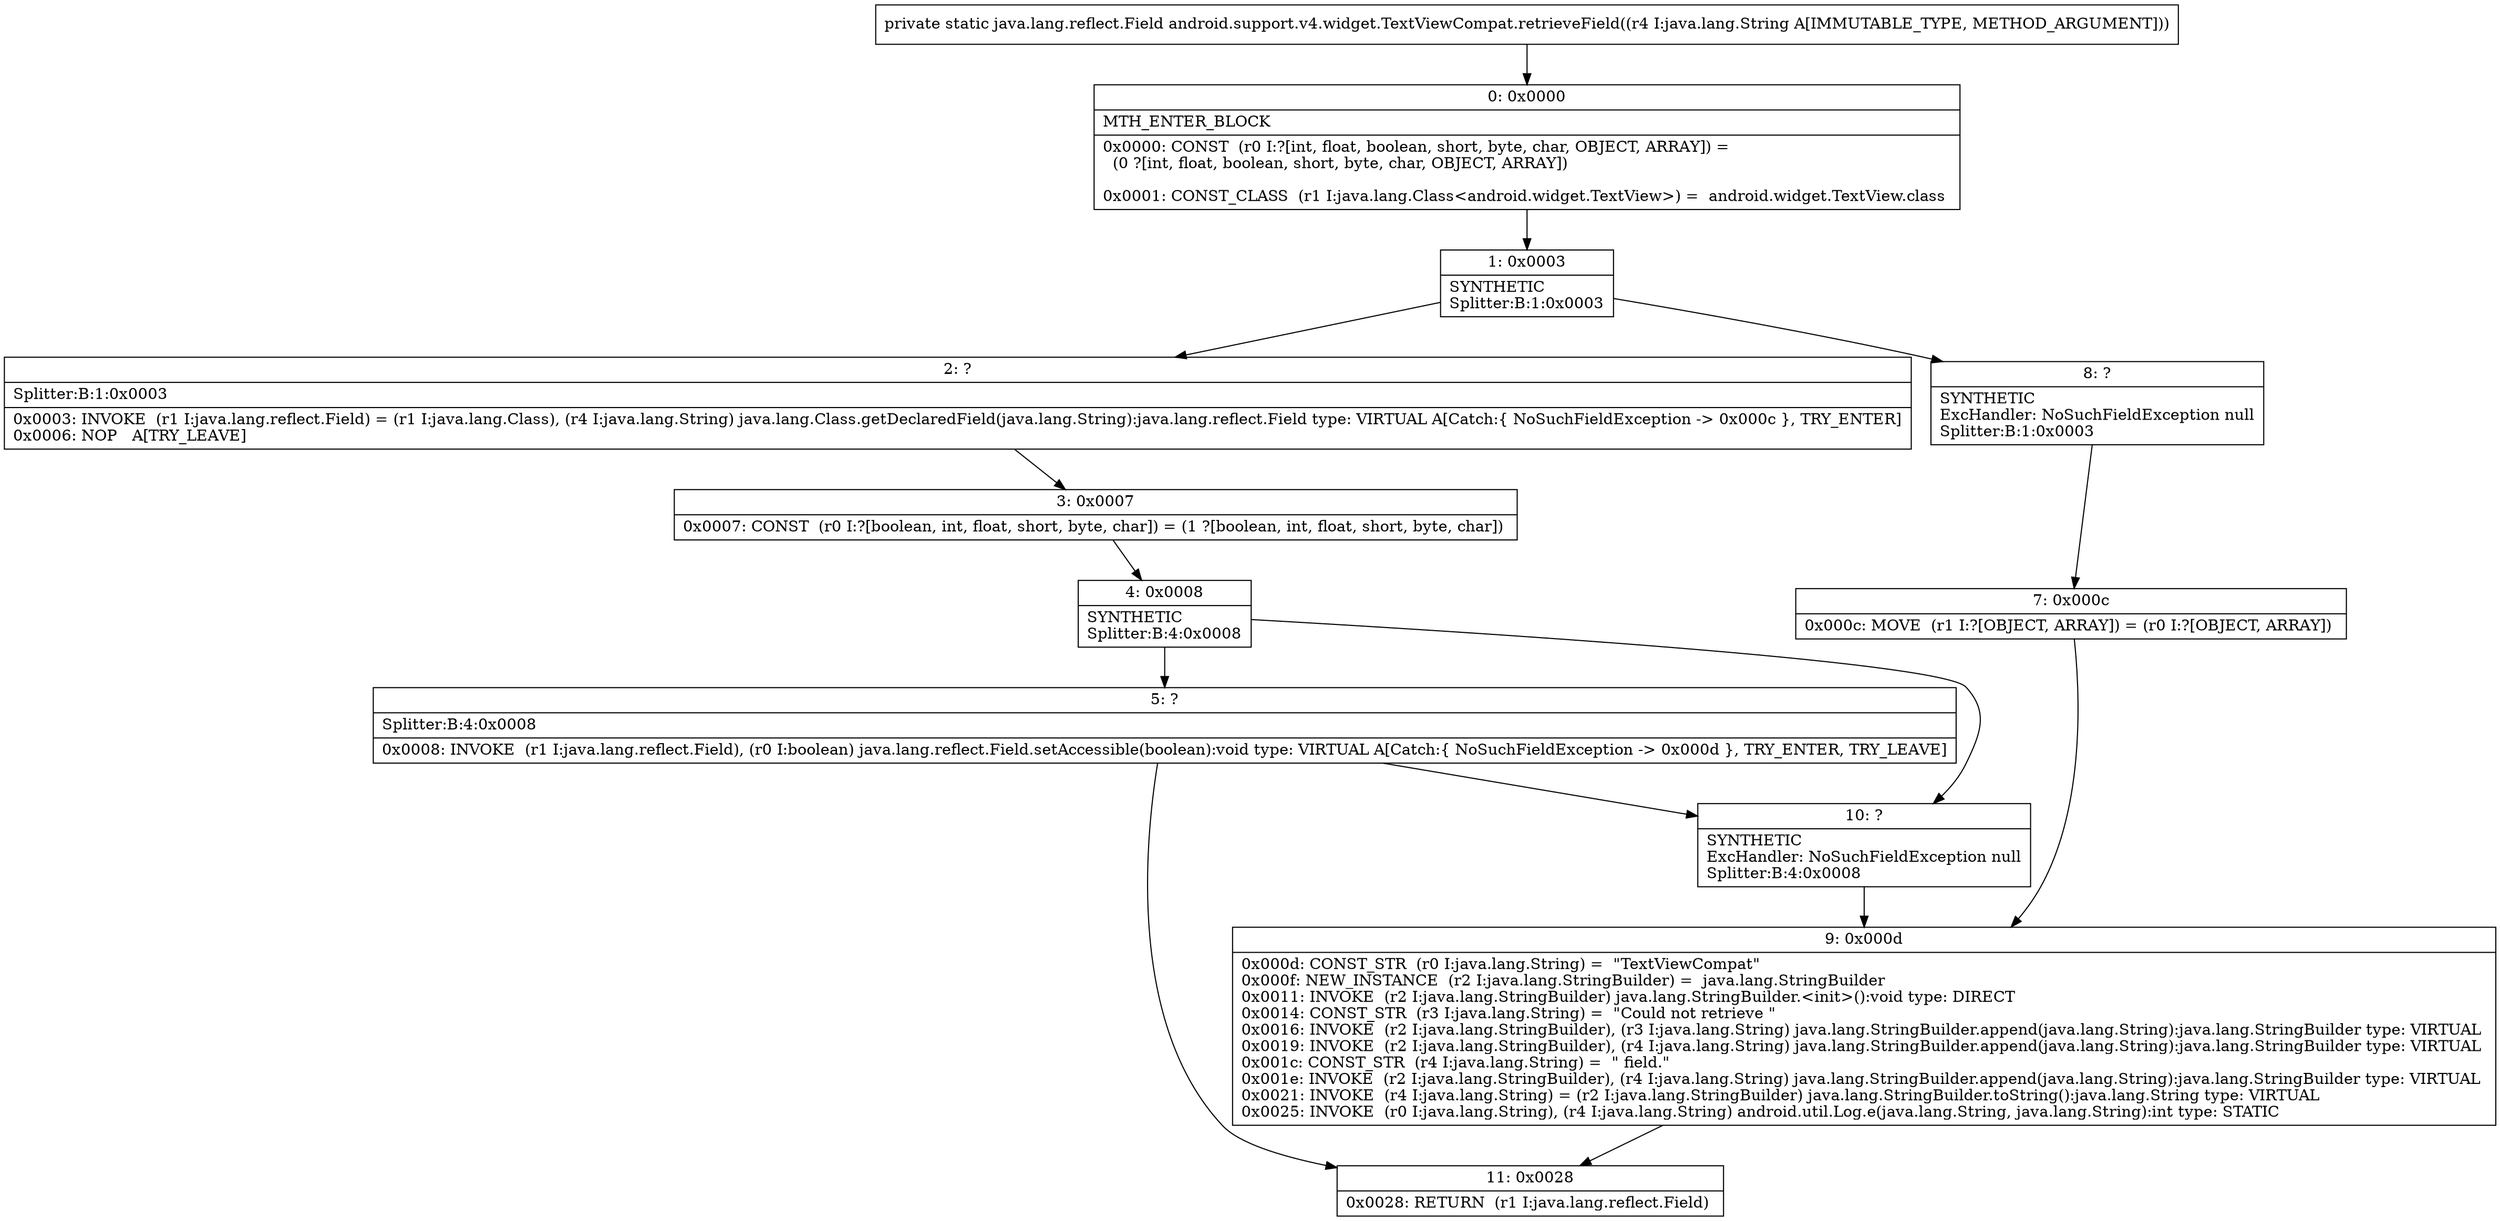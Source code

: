 digraph "CFG forandroid.support.v4.widget.TextViewCompat.retrieveField(Ljava\/lang\/String;)Ljava\/lang\/reflect\/Field;" {
Node_0 [shape=record,label="{0\:\ 0x0000|MTH_ENTER_BLOCK\l|0x0000: CONST  (r0 I:?[int, float, boolean, short, byte, char, OBJECT, ARRAY]) = \l  (0 ?[int, float, boolean, short, byte, char, OBJECT, ARRAY])\l \l0x0001: CONST_CLASS  (r1 I:java.lang.Class\<android.widget.TextView\>) =  android.widget.TextView.class \l}"];
Node_1 [shape=record,label="{1\:\ 0x0003|SYNTHETIC\lSplitter:B:1:0x0003\l}"];
Node_2 [shape=record,label="{2\:\ ?|Splitter:B:1:0x0003\l|0x0003: INVOKE  (r1 I:java.lang.reflect.Field) = (r1 I:java.lang.Class), (r4 I:java.lang.String) java.lang.Class.getDeclaredField(java.lang.String):java.lang.reflect.Field type: VIRTUAL A[Catch:\{ NoSuchFieldException \-\> 0x000c \}, TRY_ENTER]\l0x0006: NOP   A[TRY_LEAVE]\l}"];
Node_3 [shape=record,label="{3\:\ 0x0007|0x0007: CONST  (r0 I:?[boolean, int, float, short, byte, char]) = (1 ?[boolean, int, float, short, byte, char]) \l}"];
Node_4 [shape=record,label="{4\:\ 0x0008|SYNTHETIC\lSplitter:B:4:0x0008\l}"];
Node_5 [shape=record,label="{5\:\ ?|Splitter:B:4:0x0008\l|0x0008: INVOKE  (r1 I:java.lang.reflect.Field), (r0 I:boolean) java.lang.reflect.Field.setAccessible(boolean):void type: VIRTUAL A[Catch:\{ NoSuchFieldException \-\> 0x000d \}, TRY_ENTER, TRY_LEAVE]\l}"];
Node_7 [shape=record,label="{7\:\ 0x000c|0x000c: MOVE  (r1 I:?[OBJECT, ARRAY]) = (r0 I:?[OBJECT, ARRAY]) \l}"];
Node_8 [shape=record,label="{8\:\ ?|SYNTHETIC\lExcHandler: NoSuchFieldException null\lSplitter:B:1:0x0003\l}"];
Node_9 [shape=record,label="{9\:\ 0x000d|0x000d: CONST_STR  (r0 I:java.lang.String) =  \"TextViewCompat\" \l0x000f: NEW_INSTANCE  (r2 I:java.lang.StringBuilder) =  java.lang.StringBuilder \l0x0011: INVOKE  (r2 I:java.lang.StringBuilder) java.lang.StringBuilder.\<init\>():void type: DIRECT \l0x0014: CONST_STR  (r3 I:java.lang.String) =  \"Could not retrieve \" \l0x0016: INVOKE  (r2 I:java.lang.StringBuilder), (r3 I:java.lang.String) java.lang.StringBuilder.append(java.lang.String):java.lang.StringBuilder type: VIRTUAL \l0x0019: INVOKE  (r2 I:java.lang.StringBuilder), (r4 I:java.lang.String) java.lang.StringBuilder.append(java.lang.String):java.lang.StringBuilder type: VIRTUAL \l0x001c: CONST_STR  (r4 I:java.lang.String) =  \" field.\" \l0x001e: INVOKE  (r2 I:java.lang.StringBuilder), (r4 I:java.lang.String) java.lang.StringBuilder.append(java.lang.String):java.lang.StringBuilder type: VIRTUAL \l0x0021: INVOKE  (r4 I:java.lang.String) = (r2 I:java.lang.StringBuilder) java.lang.StringBuilder.toString():java.lang.String type: VIRTUAL \l0x0025: INVOKE  (r0 I:java.lang.String), (r4 I:java.lang.String) android.util.Log.e(java.lang.String, java.lang.String):int type: STATIC \l}"];
Node_10 [shape=record,label="{10\:\ ?|SYNTHETIC\lExcHandler: NoSuchFieldException null\lSplitter:B:4:0x0008\l}"];
Node_11 [shape=record,label="{11\:\ 0x0028|0x0028: RETURN  (r1 I:java.lang.reflect.Field) \l}"];
MethodNode[shape=record,label="{private static java.lang.reflect.Field android.support.v4.widget.TextViewCompat.retrieveField((r4 I:java.lang.String A[IMMUTABLE_TYPE, METHOD_ARGUMENT])) }"];
MethodNode -> Node_0;
Node_0 -> Node_1;
Node_1 -> Node_2;
Node_1 -> Node_8;
Node_2 -> Node_3;
Node_3 -> Node_4;
Node_4 -> Node_5;
Node_4 -> Node_10;
Node_5 -> Node_10;
Node_5 -> Node_11;
Node_7 -> Node_9;
Node_8 -> Node_7;
Node_9 -> Node_11;
Node_10 -> Node_9;
}

